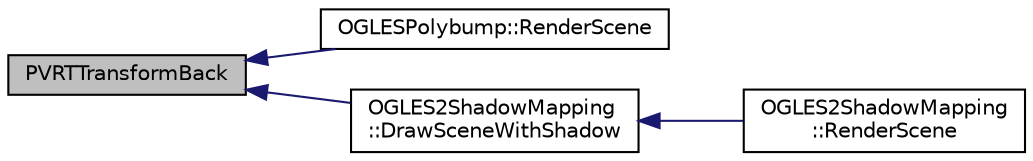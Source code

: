 digraph "PVRTTransformBack"
{
  edge [fontname="Helvetica",fontsize="10",labelfontname="Helvetica",labelfontsize="10"];
  node [fontname="Helvetica",fontsize="10",shape=record];
  rankdir="LR";
  Node1 [label="PVRTTransformBack",height=0.2,width=0.4,color="black", fillcolor="grey75", style="filled", fontcolor="black"];
  Node1 -> Node2 [dir="back",color="midnightblue",fontsize="10",style="solid"];
  Node2 [label="OGLESPolybump::RenderScene",height=0.2,width=0.4,color="black", fillcolor="white", style="filled",URL="$class_o_g_l_e_s_polybump.html#a938affe0d075417452b4cbb10cdd9061",tooltip="Render the scene. "];
  Node1 -> Node3 [dir="back",color="midnightblue",fontsize="10",style="solid"];
  Node3 [label="OGLES2ShadowMapping\l::DrawSceneWithShadow",height=0.2,width=0.4,color="black", fillcolor="white", style="filled",URL="$class_o_g_l_e_s2_shadow_mapping.html#a052536583d3c04b9847491f3bcbad4db"];
  Node3 -> Node4 [dir="back",color="midnightblue",fontsize="10",style="solid"];
  Node4 [label="OGLES2ShadowMapping\l::RenderScene",height=0.2,width=0.4,color="black", fillcolor="white", style="filled",URL="$class_o_g_l_e_s2_shadow_mapping.html#ac5ec67d502f806510955a3a7088aa2d4"];
}
